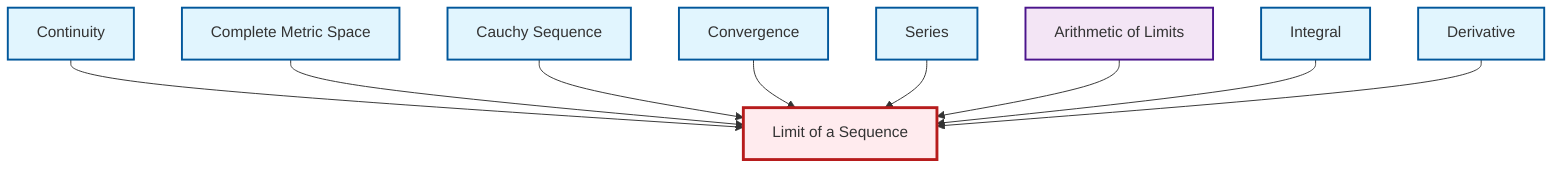 graph TD
    classDef definition fill:#e1f5fe,stroke:#01579b,stroke-width:2px
    classDef theorem fill:#f3e5f5,stroke:#4a148c,stroke-width:2px
    classDef axiom fill:#fff3e0,stroke:#e65100,stroke-width:2px
    classDef example fill:#e8f5e9,stroke:#1b5e20,stroke-width:2px
    classDef current fill:#ffebee,stroke:#b71c1c,stroke-width:3px
    def-cauchy-sequence["Cauchy Sequence"]:::definition
    def-derivative["Derivative"]:::definition
    def-continuity["Continuity"]:::definition
    thm-limit-arithmetic["Arithmetic of Limits"]:::theorem
    def-integral["Integral"]:::definition
    def-limit["Limit of a Sequence"]:::definition
    def-series["Series"]:::definition
    def-convergence["Convergence"]:::definition
    def-complete-metric-space["Complete Metric Space"]:::definition
    def-continuity --> def-limit
    def-complete-metric-space --> def-limit
    def-cauchy-sequence --> def-limit
    def-convergence --> def-limit
    def-series --> def-limit
    thm-limit-arithmetic --> def-limit
    def-integral --> def-limit
    def-derivative --> def-limit
    class def-limit current